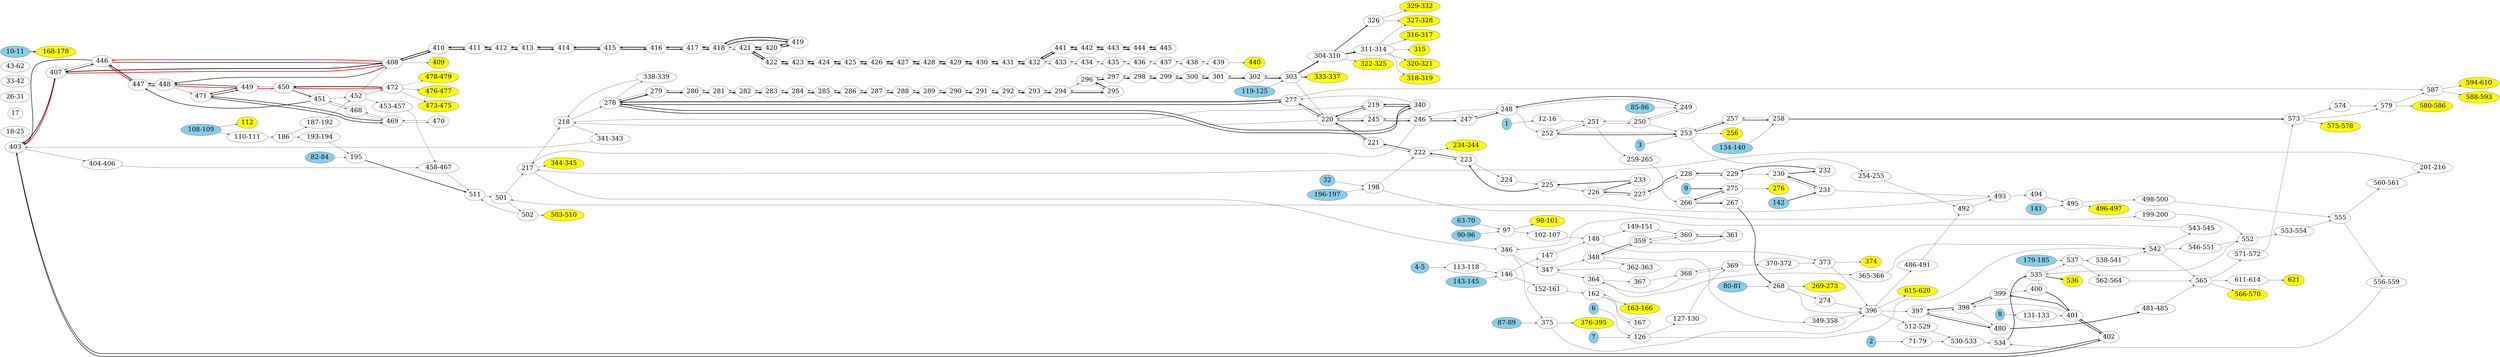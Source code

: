 digraph SpacerGraph {
rankdir="LR";
node [fontsize = 40];
"403"
"407"
"408"
"446"
"447"
"448"
"449"
"450"
"472"
"478-479"[style=filled, fillcolor=yellow]
"452"
"18-25"
"17"
"1"[style=filled, fillcolor=skyblue]
"12-16"
"251"
"259-265"
"266"
"275"
"276"[style=filled, fillcolor=yellow]
"480"
"397"
"400"
"401"
"402"
"90-96"[style=filled, fillcolor=skyblue]
"97"
"102-107"
"148"
"149-151"
"360"
"361"
"108-109"[style=filled, fillcolor=skyblue]
"112"[style=filled, fillcolor=yellow]
"502"
"511"
"141"[style=filled, fillcolor=skyblue]
"495"
"498-500"
"555"
"560-561"
"201-216"
"217"
"346"
"375"
"396"
"615-620"[style=filled, fillcolor=yellow]
"110-111"
"186"
"193-194"
"195"
"8"[style=filled, fillcolor=skyblue]
"131-133"
"142"[style=filled, fillcolor=skyblue]
"231"
"230"
"232"
"229"
"228"
"227"
"226"
"233"
"225"
"223"
"222"
"221"
"220"
"277"
"359"
"348"
"362-363"
"347"
"364"
"367"
"368"
"369"
"370-372"
"373"
"512-529"
"530-533"
"87-89"[style=filled, fillcolor=skyblue]
"376-395"[style=filled, fillcolor=yellow]
"278"
"340"
"219"
"245"
"246"
"247"
"248"
"249"
"250"
"252"
"253"
"257"
"258"
"573"
"579"
"587"
"594-610"[style=filled, fillcolor=yellow]
"451"
"468"
"469"
"471"
"179-185"[style=filled, fillcolor=skyblue]
"537"
"562-564"
"565"
"611-614"
"621"[style=filled, fillcolor=yellow]
"338-339"
"218"
"341-343"
"404-406"
"458-467"
"26-31"
"398"
"481-485"
"187-192"
"453-457"
"501"
"503-510"[style=filled, fillcolor=yellow]
"134-140"[style=filled, fillcolor=skyblue]
"256"[style=filled, fillcolor=yellow]
"82-84"[style=filled, fillcolor=skyblue]
"196-197"[style=filled, fillcolor=skyblue]
"198"
"234-244"[style=filled, fillcolor=yellow]
"9"[style=filled, fillcolor=skyblue]
"267"
"268"
"486-491"
"492"
"416"
"417"
"418"
"419"
"420"
"421"
"422"
"423"
"424"
"425"
"426"
"427"
"428"
"429"
"430"
"431"
"432"
"441"
"442"
"443"
"444"
"445"
"410"
"411"
"412"
"413"
"414"
"415"
"279"
"280"
"281"
"282"
"283"
"284"
"285"
"286"
"287"
"288"
"289"
"290"
"291"
"292"
"293"
"294"
"295"
"296"
"297"
"298"
"299"
"300"
"301"
"302"
"303"
"333-337"[style=filled, fillcolor=yellow]
"304-310"
"326"
"329-332"[style=filled, fillcolor=yellow]
"322-325"[style=filled, fillcolor=yellow]
"311-314"
"327-328"[style=filled, fillcolor=yellow]
"320-321"[style=filled, fillcolor=yellow]
"318-319"[style=filled, fillcolor=yellow]
"316-317"[style=filled, fillcolor=yellow]
"119-125"[style=filled, fillcolor=skyblue]
"315"[style=filled, fillcolor=yellow]
"588-593"[style=filled, fillcolor=yellow]
"3"[style=filled, fillcolor=skyblue]
"254-255"
"493"
"344-345"[style=filled, fillcolor=yellow]
"85-86"[style=filled, fillcolor=skyblue]
"33-42"
"143-145"[style=filled, fillcolor=skyblue]
"43-62"
"80-81"[style=filled, fillcolor=skyblue]
"274"
"399"
"439"
"438"
"437"
"436"
"435"
"434"
"433"
"476-477"[style=filled, fillcolor=yellow]
"6"[style=filled, fillcolor=skyblue]
"126"
"542"
"571-572"
"575-578"[style=filled, fillcolor=yellow]
"574"
"580-586"[style=filled, fillcolor=yellow]
"566-570"[style=filled, fillcolor=yellow]
"146"
"152-161"
"162"
"167"
"163-166"[style=filled, fillcolor=yellow]
"10-11"[style=filled, fillcolor=skyblue]
"168-178"[style=filled, fillcolor=yellow]
"7"[style=filled, fillcolor=skyblue]
"127-130"
"365-366"
"546-551"
"552"
"535"
"538-541"
"543-545"
"224"
"494"
"496-497"[style=filled, fillcolor=yellow]
"4-5"[style=filled, fillcolor=skyblue]
"113-118"
"147"
"374"[style=filled, fillcolor=yellow]
"409"[style=filled, fillcolor=yellow]
"349-358"
"470"
"440"[style=filled, fillcolor=yellow]
"269-273"[style=filled, fillcolor=yellow]
"473-475"[style=filled, fillcolor=yellow]
"2"[style=filled, fillcolor=skyblue]
"71-79"
"534"
"536"[style=filled, fillcolor=yellow]
"63-70"[style=filled, fillcolor=skyblue]
"98-101"[style=filled, fillcolor=yellow]
"32"[style=filled, fillcolor=skyblue]
"199-200"
"553-554"
"556-559"
"403" -> "407" [color=red, penwidth=4]
"403" -> "402" [penwidth=3]
"403" -> "404-406" [penwidth=1]
"407" -> "403" [penwidth=4]
"407" -> "408" [color=red, penwidth=4]
"407" -> "446" [penwidth=3]
"408" -> "407" [penwidth=4]
"408" -> "446" [color=red, penwidth=4]
"408" -> "448" [penwidth=3]
"408" -> "410" [penwidth=4]
"408" -> "409" [penwidth=1]
"446" -> "403" [penwidth=3]
"446" -> "407" [penwidth=1]
"446" -> "408" [penwidth=3]
"446" -> "447" [color=red, penwidth=4]
"447" -> "446" [penwidth=4]
"447" -> "448" [color=red, penwidth=4]
"448" -> "447" [penwidth=3]
"448" -> "449" [color=red, penwidth=4]
"448" -> "471" [penwidth=1]
"449" -> "448" [penwidth=3]
"449" -> "450" [color=red, penwidth=4]
"449" -> "471" [penwidth=3]
"450" -> "449" [penwidth=1]
"450" -> "472" [color=red, penwidth=4]
"450" -> "451" [penwidth=3]
"472" -> "450" [penwidth=4]
"472" -> "478-479" [color=red, penwidth=1]
"472" -> "476-477" [penwidth=1]
"472" -> "473-475" [penwidth=1]
"452" -> "408" [penwidth=1]
"452" -> "472" [penwidth=1]
"452" -> "453-457" [penwidth=1]
"1" -> "12-16" [penwidth=1]
"12-16" -> "251" [penwidth=1]
"251" -> "259-265" [penwidth=1]
"251" -> "250" [penwidth=1]
"251" -> "252" [penwidth=1]
"259-265" -> "266" [penwidth=1]
"266" -> "275" [penwidth=1]
"266" -> "267" [penwidth=3]
"275" -> "266" [penwidth=3]
"275" -> "276" [penwidth=1]
"480" -> "397" [penwidth=1]
"480" -> "481-485" [penwidth=3]
"397" -> "480" [penwidth=3]
"397" -> "398" [penwidth=1]
"400" -> "401" [penwidth=3]
"401" -> "402" [penwidth=3]
"401" -> "398" [penwidth=1]
"401" -> "399" [penwidth=3]
"402" -> "403" [penwidth=3]
"402" -> "401" [penwidth=3]
"90-96" -> "97" [penwidth=1]
"97" -> "102-107" [penwidth=1]
"97" -> "98-101" [penwidth=1]
"102-107" -> "148" [penwidth=1]
"148" -> "149-151" [penwidth=1]
"148" -> "373" [penwidth=1]
"149-151" -> "360" [penwidth=1]
"360" -> "361" [penwidth=3]
"360" -> "359" [penwidth=1]
"361" -> "360" [penwidth=1]
"361" -> "359" [penwidth=1]
"108-109" -> "112" [penwidth=1]
"108-109" -> "110-111" [penwidth=1]
"502" -> "511" [penwidth=1]
"502" -> "503-510" [penwidth=1]
"511" -> "501" [penwidth=1]
"141" -> "495" [penwidth=1]
"495" -> "498-500" [penwidth=1]
"495" -> "496-497" [penwidth=1]
"498-500" -> "555" [penwidth=1]
"555" -> "560-561" [penwidth=1]
"555" -> "556-559" [penwidth=1]
"560-561" -> "201-216" [penwidth=1]
"201-216" -> "217" [penwidth=1]
"217" -> "346" [penwidth=1]
"217" -> "218" [penwidth=1]
"217" -> "344-345" [penwidth=1]
"346" -> "375" [penwidth=1]
"346" -> "347" [penwidth=1]
"375" -> "396" [penwidth=1]
"375" -> "376-395" [penwidth=1]
"396" -> "397" [penwidth=1]
"396" -> "615-620" [penwidth=1]
"396" -> "512-529" [penwidth=1]
"396" -> "486-491" [penwidth=1]
"110-111" -> "186" [penwidth=1]
"186" -> "193-194" [penwidth=1]
"186" -> "187-192" [penwidth=1]
"193-194" -> "195" [penwidth=1]
"195" -> "511" [penwidth=3]
"8" -> "131-133" [penwidth=1]
"131-133" -> "401" [penwidth=1]
"142" -> "231" [penwidth=3]
"231" -> "230" [penwidth=3]
"231" -> "493" [penwidth=1]
"230" -> "231" [penwidth=1]
"230" -> "232" [penwidth=3]
"232" -> "229" [penwidth=3]
"229" -> "230" [penwidth=1]
"229" -> "228" [penwidth=3]
"228" -> "229" [penwidth=1]
"228" -> "227" [penwidth=3]
"227" -> "228" [penwidth=1]
"227" -> "226" [penwidth=3]
"226" -> "227" [penwidth=1]
"226" -> "233" [penwidth=3]
"233" -> "225" [penwidth=3]
"225" -> "226" [penwidth=1]
"225" -> "223" [penwidth=3]
"223" -> "222" [penwidth=3]
"223" -> "224" [penwidth=1]
"222" -> "223" [penwidth=1]
"222" -> "221" [penwidth=3]
"222" -> "234-244" [penwidth=1]
"221" -> "222" [penwidth=1]
"221" -> "220" [penwidth=3]
"220" -> "221" [penwidth=1]
"220" -> "277" [penwidth=3]
"220" -> "219" [penwidth=1]
"220" -> "245" [penwidth=3]
"220" -> "218" [penwidth=1]
"277" -> "220" [penwidth=1]
"277" -> "278" [penwidth=4]
"277" -> "587" [penwidth=1]
"359" -> "360" [penwidth=1]
"359" -> "348" [penwidth=3]
"348" -> "359" [penwidth=1]
"348" -> "362-363" [penwidth=1]
"348" -> "349-358" [penwidth=1]
"362-363" -> "347" [penwidth=1]
"347" -> "348" [penwidth=1]
"347" -> "364" [penwidth=1]
"364" -> "367" [penwidth=1]
"364" -> "365-366" [penwidth=1]
"367" -> "368" [penwidth=1]
"368" -> "364" [penwidth=1]
"368" -> "369" [penwidth=1]
"369" -> "368" [penwidth=1]
"369" -> "370-372" [penwidth=1]
"370-372" -> "373" [penwidth=1]
"373" -> "396" [penwidth=1]
"373" -> "374" [penwidth=1]
"512-529" -> "530-533" [penwidth=1]
"530-533" -> "534" [penwidth=1]
"87-89" -> "375" [penwidth=1]
"278" -> "277" [penwidth=3]
"278" -> "340" [penwidth=3]
"278" -> "338-339" [penwidth=1]
"278" -> "279" [penwidth=4]
"340" -> "277" [penwidth=1]
"340" -> "278" [penwidth=3]
"340" -> "219" [penwidth=3]
"219" -> "220" [penwidth=3]
"219" -> "340" [penwidth=3]
"245" -> "220" [penwidth=1]
"245" -> "246" [penwidth=3]
"246" -> "217" [penwidth=1]
"246" -> "245" [penwidth=1]
"246" -> "247" [penwidth=3]
"247" -> "246" [penwidth=1]
"247" -> "248" [penwidth=3]
"248" -> "246" [penwidth=1]
"248" -> "247" [penwidth=1]
"248" -> "249" [penwidth=1]
"248" -> "252" [penwidth=1]
"249" -> "248" [penwidth=3]
"249" -> "250" [penwidth=1]
"250" -> "251" [penwidth=1]
"250" -> "249" [penwidth=1]
"250" -> "253" [penwidth=1]
"252" -> "251" [penwidth=1]
"252" -> "253" [penwidth=3]
"253" -> "252" [penwidth=1]
"253" -> "257" [penwidth=3]
"253" -> "256" [penwidth=1]
"253" -> "254-255" [penwidth=1]
"257" -> "253" [penwidth=1]
"257" -> "258" [penwidth=3]
"258" -> "257" [penwidth=1]
"258" -> "573" [penwidth=3]
"573" -> "579" [penwidth=1]
"573" -> "575-578" [penwidth=1]
"573" -> "574" [penwidth=1]
"579" -> "587" [penwidth=1]
"579" -> "580-586" [penwidth=1]
"587" -> "594-610" [penwidth=1]
"587" -> "588-593" [penwidth=1]
"451" -> "447" [penwidth=3]
"451" -> "452" [penwidth=1]
"451" -> "468" [penwidth=1]
"468" -> "451" [penwidth=1]
"468" -> "469" [penwidth=1]
"469" -> "468" [penwidth=1]
"469" -> "471" [penwidth=3]
"469" -> "470" [penwidth=1]
"471" -> "449" [penwidth=3]
"471" -> "469" [penwidth=3]
"179-185" -> "537" [penwidth=1]
"537" -> "562-564" [penwidth=1]
"537" -> "538-541" [penwidth=1]
"562-564" -> "565" [penwidth=1]
"565" -> "611-614" [penwidth=1]
"565" -> "571-572" [penwidth=1]
"565" -> "566-570" [penwidth=1]
"611-614" -> "621" [penwidth=1]
"338-339" -> "218" [penwidth=1]
"218" -> "278" [penwidth=1]
"218" -> "219" [penwidth=1]
"218" -> "341-343" [penwidth=1]
"341-343" -> "403" [penwidth=1]
"404-406" -> "458-467" [penwidth=1]
"458-467" -> "511" [penwidth=1]
"398" -> "480" [penwidth=1]
"398" -> "397" [penwidth=3]
"398" -> "399" [penwidth=1]
"481-485" -> "565" [penwidth=1]
"187-192" -> "452" [penwidth=1]
"453-457" -> "458-467" [penwidth=1]
"501" -> "502" [penwidth=1]
"501" -> "217" [penwidth=1]
"134-140" -> "258" [penwidth=1]
"82-84" -> "195" [penwidth=1]
"196-197" -> "198" [penwidth=1]
"198" -> "222" [penwidth=1]
"198" -> "199-200" [penwidth=1]
"9" -> "275" [penwidth=3]
"267" -> "268" [penwidth=3]
"268" -> "396" [penwidth=1]
"268" -> "274" [penwidth=1]
"268" -> "269-273" [penwidth=1]
"486-491" -> "492" [penwidth=1]
"492" -> "493" [penwidth=1]
"416" -> "417" [penwidth=4]
"416" -> "415" [penwidth=4]
"417" -> "416" [penwidth=4]
"417" -> "418" [penwidth=4]
"418" -> "417" [penwidth=4]
"418" -> "419" [penwidth=4]
"418" -> "421" [penwidth=1]
"419" -> "418" [penwidth=4]
"419" -> "420" [penwidth=4]
"420" -> "419" [penwidth=4]
"420" -> "421" [penwidth=4]
"421" -> "418" [penwidth=1]
"421" -> "420" [penwidth=4]
"421" -> "422" [penwidth=4]
"422" -> "421" [penwidth=4]
"422" -> "423" [penwidth=4]
"423" -> "422" [penwidth=4]
"423" -> "424" [penwidth=4]
"424" -> "423" [penwidth=4]
"424" -> "425" [penwidth=4]
"425" -> "424" [penwidth=4]
"425" -> "426" [penwidth=4]
"426" -> "425" [penwidth=4]
"426" -> "427" [penwidth=4]
"427" -> "426" [penwidth=4]
"427" -> "428" [penwidth=4]
"428" -> "427" [penwidth=4]
"428" -> "429" [penwidth=4]
"429" -> "428" [penwidth=4]
"429" -> "430" [penwidth=4]
"430" -> "429" [penwidth=4]
"430" -> "431" [penwidth=4]
"431" -> "430" [penwidth=4]
"431" -> "432" [penwidth=4]
"432" -> "431" [penwidth=4]
"432" -> "441" [penwidth=4]
"432" -> "433" [penwidth=1]
"441" -> "432" [penwidth=4]
"441" -> "442" [penwidth=4]
"442" -> "441" [penwidth=4]
"442" -> "443" [penwidth=4]
"443" -> "442" [penwidth=4]
"443" -> "444" [penwidth=4]
"444" -> "443" [penwidth=4]
"444" -> "445" [penwidth=4]
"445" -> "444" [penwidth=4]
"410" -> "408" [penwidth=4]
"410" -> "411" [penwidth=4]
"411" -> "410" [penwidth=4]
"411" -> "412" [penwidth=4]
"412" -> "411" [penwidth=4]
"412" -> "413" [penwidth=4]
"413" -> "412" [penwidth=4]
"413" -> "414" [penwidth=4]
"414" -> "413" [penwidth=4]
"414" -> "415" [penwidth=4]
"415" -> "416" [penwidth=4]
"415" -> "414" [penwidth=4]
"279" -> "278" [penwidth=1]
"279" -> "280" [penwidth=4]
"280" -> "279" [penwidth=1]
"280" -> "281" [penwidth=4]
"281" -> "280" [penwidth=1]
"281" -> "282" [penwidth=4]
"282" -> "281" [penwidth=1]
"282" -> "283" [penwidth=4]
"283" -> "282" [penwidth=1]
"283" -> "284" [penwidth=4]
"284" -> "283" [penwidth=1]
"284" -> "285" [penwidth=4]
"285" -> "284" [penwidth=1]
"285" -> "286" [penwidth=4]
"286" -> "285" [penwidth=1]
"286" -> "287" [penwidth=4]
"287" -> "286" [penwidth=1]
"287" -> "288" [penwidth=4]
"288" -> "287" [penwidth=1]
"288" -> "289" [penwidth=4]
"289" -> "288" [penwidth=1]
"289" -> "290" [penwidth=4]
"290" -> "289" [penwidth=1]
"290" -> "291" [penwidth=4]
"291" -> "290" [penwidth=1]
"291" -> "292" [penwidth=4]
"292" -> "291" [penwidth=1]
"292" -> "293" [penwidth=4]
"293" -> "292" [penwidth=1]
"293" -> "294" [penwidth=4]
"294" -> "293" [penwidth=1]
"294" -> "295" [penwidth=4]
"294" -> "296" [penwidth=1]
"295" -> "294" [penwidth=1]
"295" -> "296" [penwidth=4]
"296" -> "295" [penwidth=1]
"296" -> "297" [penwidth=4]
"297" -> "296" [penwidth=1]
"297" -> "298" [penwidth=4]
"298" -> "297" [penwidth=1]
"298" -> "299" [penwidth=4]
"299" -> "298" [penwidth=1]
"299" -> "300" [penwidth=4]
"300" -> "299" [penwidth=1]
"300" -> "301" [penwidth=4]
"301" -> "300" [penwidth=1]
"301" -> "302" [penwidth=4]
"302" -> "301" [penwidth=1]
"302" -> "303" [penwidth=4]
"303" -> "220" [penwidth=1]
"303" -> "302" [penwidth=1]
"303" -> "333-337" [penwidth=3]
"303" -> "304-310" [penwidth=4]
"304-310" -> "326" [penwidth=3]
"304-310" -> "322-325" [penwidth=1]
"304-310" -> "311-314" [penwidth=4]
"326" -> "329-332" [penwidth=1]
"326" -> "327-328" [penwidth=1]
"311-314" -> "327-328" [penwidth=1]
"311-314" -> "320-321" [penwidth=1]
"311-314" -> "318-319" [penwidth=1]
"311-314" -> "316-317" [penwidth=1]
"311-314" -> "315" [penwidth=1]
"119-125" -> "303" [penwidth=1]
"3" -> "253" [penwidth=1]
"254-255" -> "492" [penwidth=1]
"493" -> "501" [penwidth=1]
"493" -> "494" [penwidth=1]
"85-86" -> "249" [penwidth=1]
"143-145" -> "146" [penwidth=1]
"80-81" -> "268" [penwidth=1]
"274" -> "396" [penwidth=1]
"399" -> "400" [penwidth=1]
"399" -> "398" [penwidth=3]
"439" -> "438" [penwidth=1]
"439" -> "440" [penwidth=1]
"438" -> "439" [penwidth=1]
"438" -> "437" [penwidth=1]
"437" -> "438" [penwidth=1]
"437" -> "436" [penwidth=1]
"436" -> "437" [penwidth=1]
"436" -> "435" [penwidth=1]
"435" -> "436" [penwidth=1]
"435" -> "434" [penwidth=1]
"434" -> "435" [penwidth=1]
"434" -> "433" [penwidth=1]
"433" -> "432" [penwidth=1]
"433" -> "434" [penwidth=1]
"6" -> "126" [penwidth=1]
"126" -> "542" [penwidth=1]
"126" -> "127-130" [penwidth=1]
"542" -> "565" [penwidth=1]
"542" -> "546-551" [penwidth=1]
"542" -> "543-545" [penwidth=1]
"571-572" -> "573" [penwidth=1]
"574" -> "579" [penwidth=1]
"146" -> "152-161" [penwidth=1]
"146" -> "147" [penwidth=1]
"152-161" -> "162" [penwidth=1]
"162" -> "167" [penwidth=1]
"162" -> "163-166" [penwidth=1]
"167" -> "162" [penwidth=1]
"10-11" -> "168-178" [penwidth=3]
"7" -> "126" [penwidth=1]
"127-130" -> "369" [penwidth=1]
"365-366" -> "542" [penwidth=1]
"546-551" -> "552" [penwidth=1]
"552" -> "535" [penwidth=1]
"552" -> "553-554" [penwidth=1]
"535" -> "537" [penwidth=1]
"535" -> "536" [penwidth=3]
"538-541" -> "542" [penwidth=1]
"543-545" -> "346" [penwidth=1]
"224" -> "225" [penwidth=1]
"494" -> "495" [penwidth=1]
"4-5" -> "113-118" [penwidth=1]
"113-118" -> "146" [penwidth=1]
"147" -> "148" [penwidth=1]
"349-358" -> "396" [penwidth=1]
"470" -> "469" [penwidth=1]
"2" -> "71-79" [penwidth=1]
"71-79" -> "530-533" [penwidth=1]
"534" -> "535" [penwidth=3]
"63-70" -> "97" [penwidth=1]
"32" -> "198" [penwidth=1]
"199-200" -> "552" [penwidth=1]
"553-554" -> "555" [penwidth=1]
"556-559" -> "534" [penwidth=1]
}
